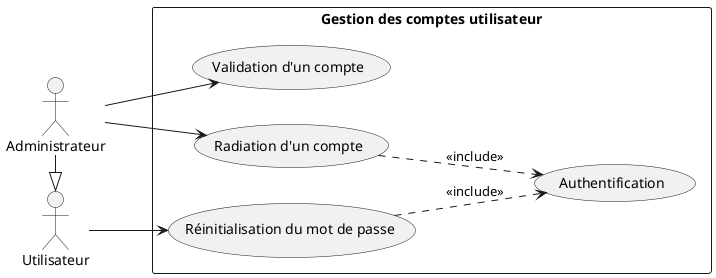 @startuml
left to right direction

actor Administrateur as Admin
actor Utilisateur as User

rectangle "Gestion des comptes utilisateur" {
    usecase "Validation d'un compte" as UC1
    usecase "Radiation d'un compte" as UC2
    usecase "Réinitialisation du mot de passe" as UC3
    usecase "Authentification" as UC4
}

Admin --> UC1
Admin --> UC2
User --> UC3
Admin -|> User

UC3 ..> UC4 :<<include>>
UC2 ..> UC4 :<<include>>

@enduml
